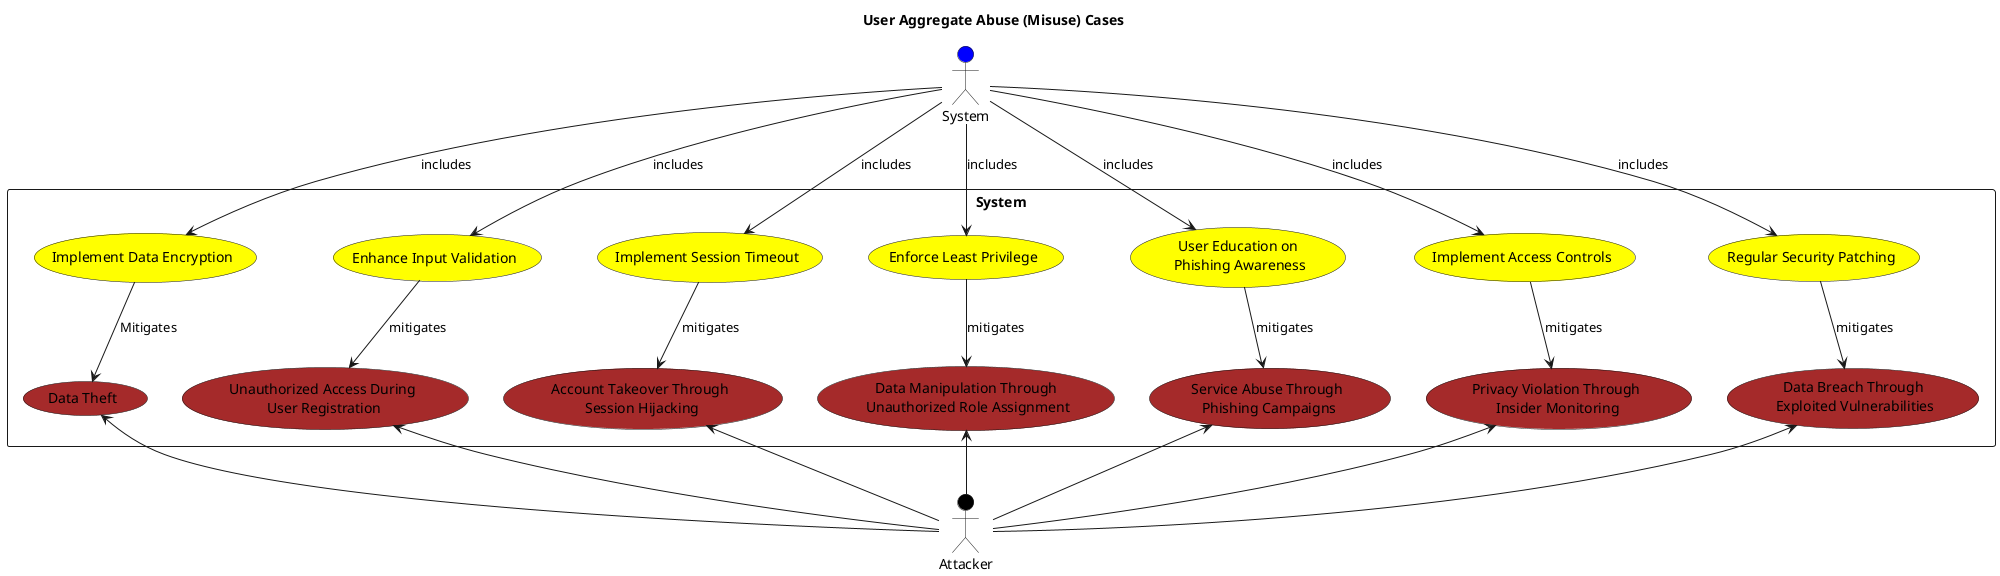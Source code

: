 @startuml

title
User Aggregate Abuse (Misuse) Cases
end title

actor "Attacker" as Attacker #Black
actor "System" as System #Blue

rectangle "System" as API {
    usecase "Implement Data Encryption" as DataEncryption #Yellow
    usecase "Enhance Input Validation" as InputValidation #Yellow
    usecase "Implement Session Timeout" as SessionTimeout #Yellow
    usecase "Enforce Least Privilege" as LeastPrivilege #Yellow
    usecase "User Education on\n Phishing Awareness" as PhishingAwareness #Yellow
    usecase "Implement Access Controls" as AccessControls #Yellow
    usecase "Regular Security Patching" as SecurityPatching #Yellow
    usecase "Unauthorized Access During\n User Registration" as UnauthorizedAccess #Brown
    usecase "Account Takeover Through\n Session Hijacking" as AccountTakeover #Brown
    usecase "Data Manipulation Through\n Unauthorized Role Assignment" as DataManipulation #Brown
    usecase "Service Abuse Through\n Phishing Campaigns" as ServiceAbuse #Brown
    usecase "Privacy Violation Through\n Insider Monitoring" as PrivacyViolation #Brown
    usecase "Data Breach Through\n Exploited Vulnerabilities" as DataBreach #Brown
    usecase "Data Theft" as DataTheft #Brown
}

System --> DataEncryption : includes
System --> InputValidation : includes
System --> SessionTimeout : includes
System --> LeastPrivilege : includes
System --> PhishingAwareness : includes
System --> AccessControls : includes
System --> SecurityPatching : includes

InputValidation --> UnauthorizedAccess : mitigates
SessionTimeout --> AccountTakeover: mitigates
LeastPrivilege --> DataManipulation : mitigates
PhishingAwareness --> ServiceAbuse : mitigates
AccessControls --> PrivacyViolation : mitigates
SecurityPatching --> DataBreach : mitigates
DataEncryption --> DataTheft : Mitigates

UnauthorizedAccess <-- Attacker
AccountTakeover <-- Attacker
DataManipulation <-- Attacker
ServiceAbuse <-- Attacker
PrivacyViolation <-- Attacker
DataBreach <-- Attacker
DataTheft <-- Attacker


@enduml